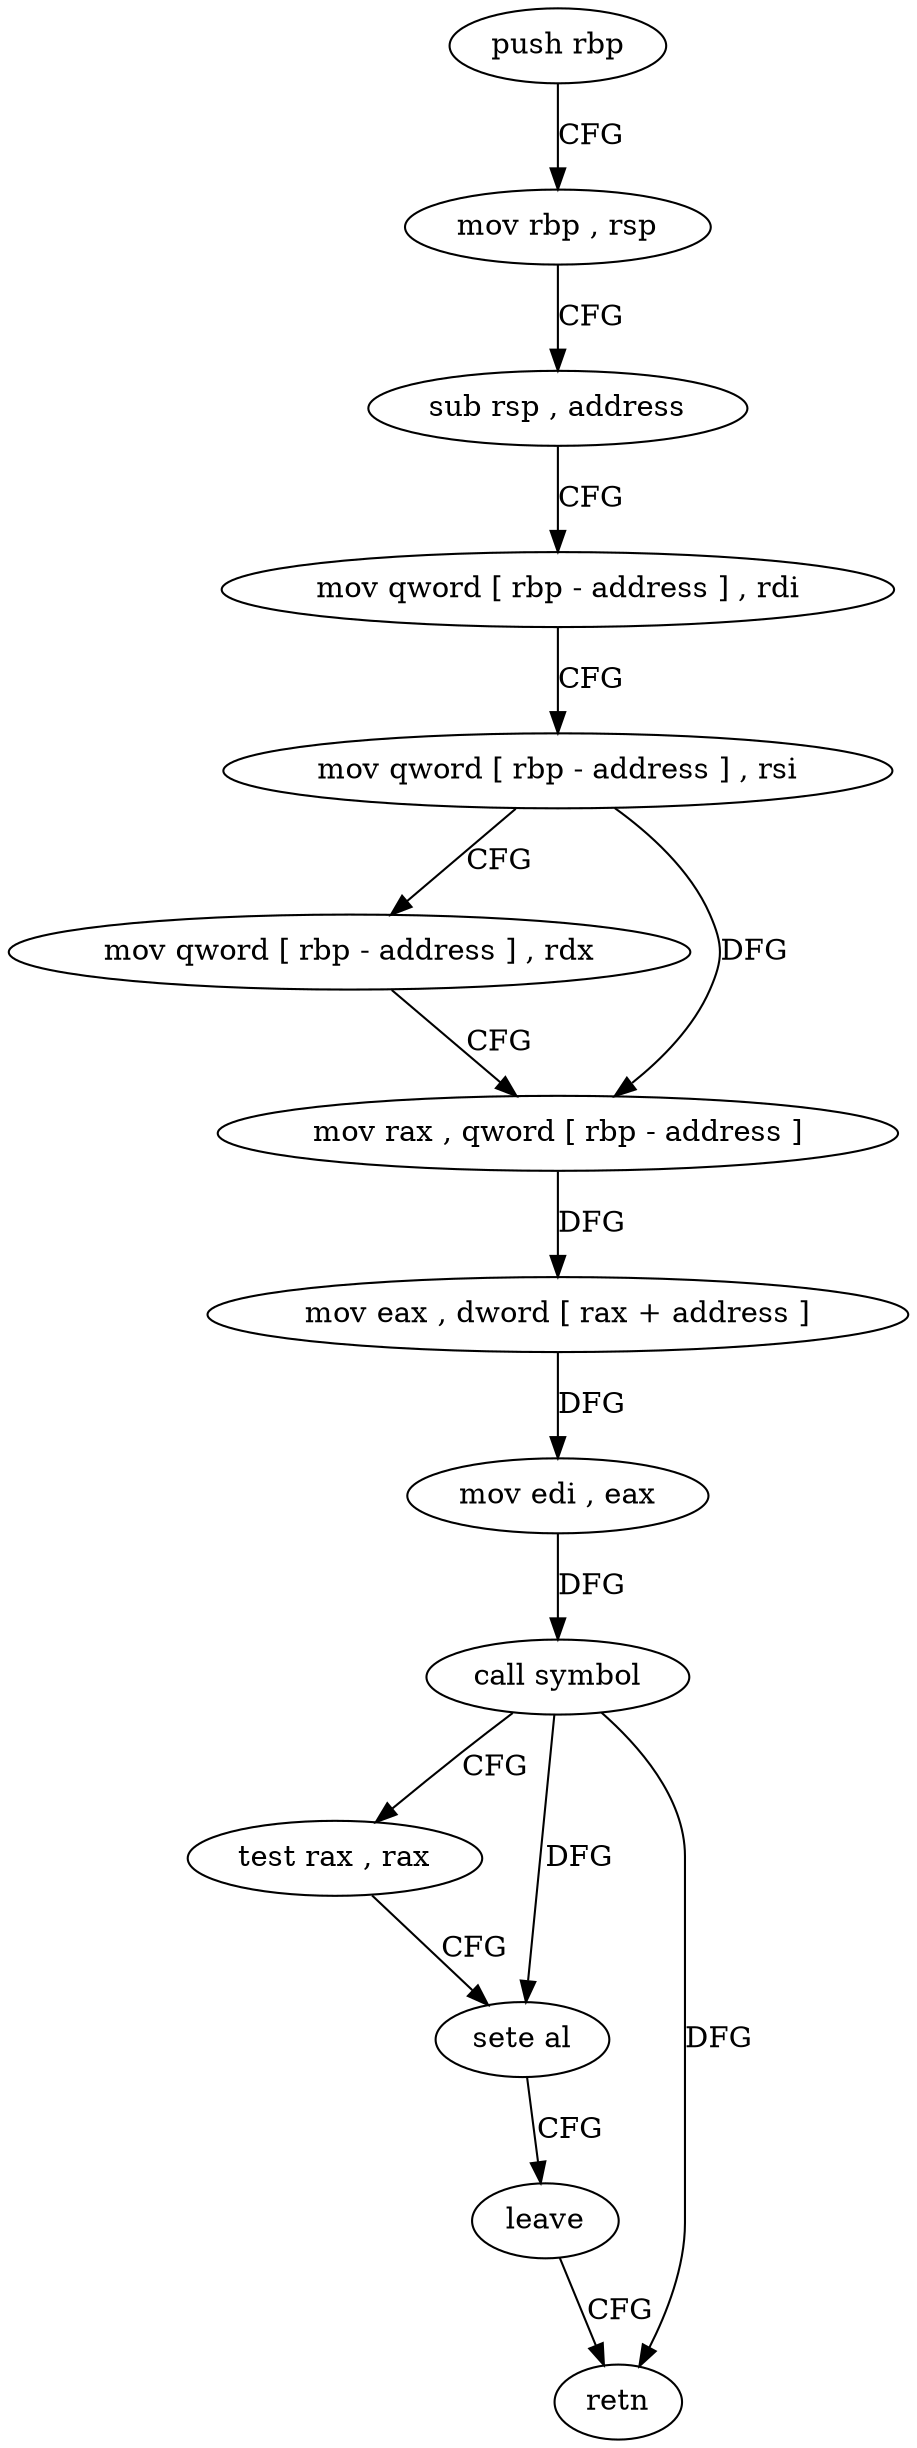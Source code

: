digraph "func" {
"4218464" [label = "push rbp" ]
"4218465" [label = "mov rbp , rsp" ]
"4218468" [label = "sub rsp , address" ]
"4218472" [label = "mov qword [ rbp - address ] , rdi" ]
"4218476" [label = "mov qword [ rbp - address ] , rsi" ]
"4218480" [label = "mov qword [ rbp - address ] , rdx" ]
"4218484" [label = "mov rax , qword [ rbp - address ]" ]
"4218488" [label = "mov eax , dword [ rax + address ]" ]
"4218491" [label = "mov edi , eax" ]
"4218493" [label = "call symbol" ]
"4218498" [label = "test rax , rax" ]
"4218501" [label = "sete al" ]
"4218504" [label = "leave" ]
"4218505" [label = "retn" ]
"4218464" -> "4218465" [ label = "CFG" ]
"4218465" -> "4218468" [ label = "CFG" ]
"4218468" -> "4218472" [ label = "CFG" ]
"4218472" -> "4218476" [ label = "CFG" ]
"4218476" -> "4218480" [ label = "CFG" ]
"4218476" -> "4218484" [ label = "DFG" ]
"4218480" -> "4218484" [ label = "CFG" ]
"4218484" -> "4218488" [ label = "DFG" ]
"4218488" -> "4218491" [ label = "DFG" ]
"4218491" -> "4218493" [ label = "DFG" ]
"4218493" -> "4218498" [ label = "CFG" ]
"4218493" -> "4218501" [ label = "DFG" ]
"4218493" -> "4218505" [ label = "DFG" ]
"4218498" -> "4218501" [ label = "CFG" ]
"4218501" -> "4218504" [ label = "CFG" ]
"4218504" -> "4218505" [ label = "CFG" ]
}

